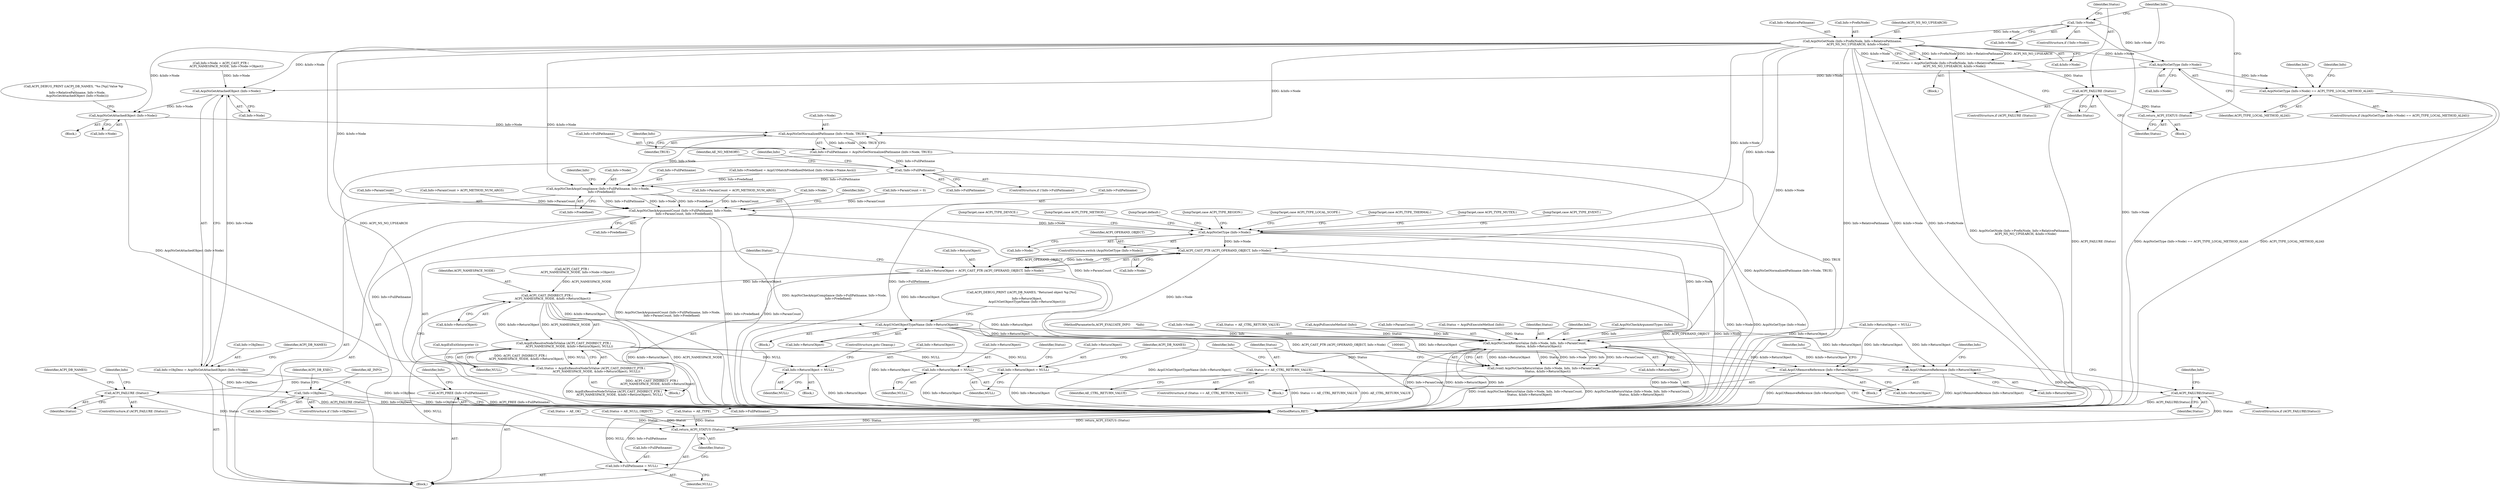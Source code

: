digraph "0_acpica_37f2c716f2c6ab14c3ba557a539c3ee3224931b5@pointer" {
"1000145" [label="(Call,AcpiNsGetNode (Info->PrefixNode, Info->RelativePathname,\n            ACPI_NS_NO_UPSEARCH, &Info->Node))"];
"1000138" [label="(Call,!Info->Node)"];
"1000143" [label="(Call,Status = AcpiNsGetNode (Info->PrefixNode, Info->RelativePathname,\n            ACPI_NS_NO_UPSEARCH, &Info->Node))"];
"1000158" [label="(Call,ACPI_FAILURE (Status))"];
"1000161" [label="(Call,return_ACPI_STATUS (Status))"];
"1000165" [label="(Call,AcpiNsGetType (Info->Node))"];
"1000164" [label="(Call,AcpiNsGetType (Info->Node) == ACPI_TYPE_LOCAL_METHOD_ALIAS)"];
"1000200" [label="(Call,AcpiNsGetAttachedObject (Info->Node))"];
"1000196" [label="(Call,Info->ObjDesc = AcpiNsGetAttachedObject (Info->Node))"];
"1000359" [label="(Call,!Info->ObjDesc)"];
"1000217" [label="(Call,AcpiNsGetAttachedObject (Info->Node))"];
"1000237" [label="(Call,AcpiNsGetNormalizedPathname (Info->Node, TRUE))"];
"1000233" [label="(Call,Info->FullPathname = AcpiNsGetNormalizedPathname (Info->Node, TRUE))"];
"1000243" [label="(Call,!Info->FullPathname)"];
"1000301" [label="(Call,AcpiNsCheckAcpiCompliance (Info->FullPathname, Info->Node,\n        Info->Predefined))"];
"1000311" [label="(Call,AcpiNsCheckArgumentCount (Info->FullPathname, Info->Node,\n        Info->ParamCount, Info->Predefined))"];
"1000327" [label="(Call,AcpiNsGetType (Info->Node))"];
"1000417" [label="(Call,ACPI_CAST_PTR (ACPI_OPERAND_OBJECT, Info->Node))"];
"1000413" [label="(Call,Info->ReturnObject = ACPI_CAST_PTR (ACPI_OPERAND_OBJECT, Info->Node))"];
"1000425" [label="(Call,ACPI_CAST_INDIRECT_PTR (\n            ACPI_NAMESPACE_NODE, &Info->ReturnObject))"];
"1000424" [label="(Call,AcpiExResolveNodeToValue (ACPI_CAST_INDIRECT_PTR (\n            ACPI_NAMESPACE_NODE, &Info->ReturnObject), NULL))"];
"1000422" [label="(Call,Status = AcpiExResolveNodeToValue (ACPI_CAST_INDIRECT_PTR (\n            ACPI_NAMESPACE_NODE, &Info->ReturnObject), NULL))"];
"1000434" [label="(Call,ACPI_FAILURE (Status))"];
"1000536" [label="(Call,return_ACPI_STATUS (Status))"];
"1000437" [label="(Call,Info->ReturnObject = NULL)"];
"1000491" [label="(Call,Info->ReturnObject = NULL)"];
"1000513" [label="(Call,Info->ReturnObject = NULL)"];
"1000531" [label="(Call,Info->FullPathname = NULL)"];
"1000452" [label="(Call,AcpiUtGetObjectTypeName (Info->ReturnObject))"];
"1000462" [label="(Call,AcpiNsCheckReturnValue (Info->Node, Info, Info->ParamCount,\n        Status, &Info->ReturnObject))"];
"1000460" [label="(Call,(void) AcpiNsCheckReturnValue (Info->Node, Info, Info->ParamCount,\n        Status, &Info->ReturnObject))"];
"1000476" [label="(Call,Status == AE_CTRL_RETURN_VALUE)"];
"1000501" [label="(Call,ACPI_FAILURE(Status))"];
"1000487" [label="(Call,AcpiUtRemoveReference (Info->ReturnObject))"];
"1000509" [label="(Call,AcpiUtRemoveReference (Info->ReturnObject))"];
"1000527" [label="(Call,ACPI_FREE (Info->FullPathname))"];
"1000204" [label="(Call,ACPI_DEBUG_PRINT ((ACPI_DB_NAMES, \"%s [%p] Value %p\n\",\n        Info->RelativePathname, Info->Node,\n        AcpiNsGetAttachedObject (Info->Node))))"];
"1000335" [label="(JumpTarget,case ACPI_TYPE_REGION:)"];
"1000161" [label="(Call,return_ACPI_STATUS (Status))"];
"1000478" [label="(Identifier,AE_CTRL_RETURN_VALUE)"];
"1000528" [label="(Call,Info->FullPathname)"];
"1000296" [label="(Call,Info->ParamCount = ACPI_METHOD_NUM_ARGS)"];
"1000149" [label="(Call,Info->RelativePathname)"];
"1000217" [label="(Call,AcpiNsGetAttachedObject (Info->Node))"];
"1000153" [label="(Call,&Info->Node)"];
"1000436" [label="(Block,)"];
"1000517" [label="(Identifier,NULL)"];
"1000533" [label="(Identifier,Info)"];
"1000514" [label="(Call,Info->ReturnObject)"];
"1000510" [label="(Call,Info->ReturnObject)"];
"1000146" [label="(Call,Info->PrefixNode)"];
"1000337" [label="(JumpTarget,case ACPI_TYPE_LOCAL_SCOPE:)"];
"1000144" [label="(Identifier,Status)"];
"1000419" [label="(Call,Info->Node)"];
"1000145" [label="(Call,AcpiNsGetNode (Info->PrefixNode, Info->RelativePathname,\n            ACPI_NS_NO_UPSEARCH, &Info->Node))"];
"1000536" [label="(Call,return_ACPI_STATUS (Status))"];
"1000126" [label="(MethodParameterIn,ACPI_EVALUATE_INFO      *Info)"];
"1000445" [label="(Identifier,ACPI_DB_NAMES)"];
"1000527" [label="(Call,ACPI_FREE (Info->FullPathname))"];
"1000237" [label="(Call,AcpiNsGetNormalizedPathname (Info->Node, TRUE))"];
"1000378" [label="(Identifier,ACPI_DB_EXEC)"];
"1000497" [label="(Identifier,Status)"];
"1000206" [label="(Identifier,ACPI_DB_NAMES)"];
"1000424" [label="(Call,AcpiExResolveNodeToValue (ACPI_CAST_INDIRECT_PTR (\n            ACPI_NAMESPACE_NODE, &Info->ReturnObject), NULL))"];
"1000313" [label="(Identifier,Info)"];
"1000491" [label="(Call,Info->ReturnObject = NULL)"];
"1000139" [label="(Call,Info->Node)"];
"1000213" [label="(Block,)"];
"1000358" [label="(ControlStructure,if (!Info->ObjDesc))"];
"1000137" [label="(ControlStructure,if (!Info->Node))"];
"1000238" [label="(Call,Info->Node)"];
"1000311" [label="(Call,AcpiNsCheckArgumentCount (Info->FullPathname, Info->Node,\n        Info->ParamCount, Info->Predefined))"];
"1000426" [label="(Identifier,ACPI_NAMESPACE_NODE)"];
"1000448" [label="(Block,)"];
"1000165" [label="(Call,AcpiNsGetType (Info->Node))"];
"1000159" [label="(Identifier,Status)"];
"1000417" [label="(Call,ACPI_CAST_PTR (ACPI_OPERAND_OBJECT, Info->Node))"];
"1000244" [label="(Call,Info->FullPathname)"];
"1000537" [label="(Identifier,Status)"];
"1000495" [label="(Identifier,NULL)"];
"1000315" [label="(Call,Info->Node)"];
"1000328" [label="(Call,Info->Node)"];
"1000453" [label="(Call,Info->ReturnObject)"];
"1000414" [label="(Call,Info->ReturnObject)"];
"1000443" [label="(Call,ACPI_DEBUG_PRINT ((ACPI_DB_NAMES, \"Returned object %p [%s]\n\",\n            Info->ReturnObject,\n            AcpiUtGetObjectTypeName (Info->ReturnObject))))"];
"1000463" [label="(Call,Info->Node)"];
"1000431" [label="(Identifier,NULL)"];
"1000336" [label="(JumpTarget,case ACPI_TYPE_THERMAL:)"];
"1000427" [label="(Call,&Info->ReturnObject)"];
"1000127" [label="(Block,)"];
"1000334" [label="(JumpTarget,case ACPI_TYPE_MUTEX:)"];
"1000435" [label="(Identifier,Status)"];
"1000486" [label="(Block,)"];
"1000456" [label="(Call,Status = AE_CTRL_RETURN_VALUE)"];
"1000422" [label="(Call,Status = AcpiExResolveNodeToValue (ACPI_CAST_INDIRECT_PTR (\n            ACPI_NAMESPACE_NODE, &Info->ReturnObject), NULL))"];
"1000407" [label="(Call,AcpiPsExecuteMethod (Info))"];
"1000441" [label="(Identifier,NULL)"];
"1000167" [label="(Identifier,Info)"];
"1000333" [label="(JumpTarget,case ACPI_TYPE_EVENT:)"];
"1000477" [label="(Identifier,Status)"];
"1000423" [label="(Identifier,Status)"];
"1000467" [label="(Call,Info->ParamCount)"];
"1000325" [label="(Identifier,Info)"];
"1000242" [label="(ControlStructure,if (!Info->FullPathname))"];
"1000501" [label="(Call,ACPI_FAILURE(Status))"];
"1000531" [label="(Call,Info->FullPathname = NULL)"];
"1000332" [label="(JumpTarget,case ACPI_TYPE_DEVICE:)"];
"1000520" [label="(Identifier,ACPI_DB_NAMES)"];
"1000425" [label="(Call,ACPI_CAST_INDIRECT_PTR (\n            ACPI_NAMESPACE_NODE, &Info->ReturnObject))"];
"1000476" [label="(Call,Status == AE_CTRL_RETURN_VALUE)"];
"1000331" [label="(Block,)"];
"1000171" [label="(Call,Info->Node = ACPI_CAST_PTR (\n            ACPI_NAMESPACE_NODE, Info->Node->Object))"];
"1000243" [label="(Call,!Info->FullPathname)"];
"1000305" [label="(Call,Info->Node)"];
"1000175" [label="(Call,ACPI_CAST_PTR (\n            ACPI_NAMESPACE_NODE, Info->Node->Object))"];
"1000166" [label="(Call,Info->Node)"];
"1000249" [label="(Identifier,AE_NO_MEMORY)"];
"1000327" [label="(Call,AcpiNsGetType (Info->Node))"];
"1000492" [label="(Call,Info->ReturnObject)"];
"1000196" [label="(Call,Info->ObjDesc = AcpiNsGetAttachedObject (Info->Node))"];
"1000493" [label="(Identifier,Info)"];
"1000439" [label="(Identifier,Info)"];
"1000442" [label="(ControlStructure,goto Cleanup;)"];
"1000160" [label="(Block,)"];
"1000302" [label="(Call,Info->FullPathname)"];
"1000496" [label="(Call,Status = AE_OK)"];
"1000538" [label="(MethodReturn,RET)"];
"1000488" [label="(Call,Info->ReturnObject)"];
"1000234" [label="(Call,Info->FullPathname)"];
"1000182" [label="(Call,Info->ReturnObject = NULL)"];
"1000218" [label="(Call,Info->Node)"];
"1000475" [label="(ControlStructure,if (Status == AE_CTRL_RETURN_VALUE))"];
"1000487" [label="(Call,AcpiUtRemoveReference (Info->ReturnObject))"];
"1000532" [label="(Call,Info->FullPathname)"];
"1000250" [label="(Call,Info->ParamCount = 0)"];
"1000513" [label="(Call,Info->ReturnObject = NULL)"];
"1000433" [label="(ControlStructure,if (ACPI_FAILURE (Status)))"];
"1000434" [label="(Call,ACPI_FAILURE (Status))"];
"1000312" [label="(Call,Info->FullPathname)"];
"1000241" [label="(Identifier,TRUE)"];
"1000221" [label="(Call,Info->Predefined = AcpiUtMatchPredefinedMethod (Info->Node->Name.Ascii))"];
"1000405" [label="(Call,Status = AcpiPsExecuteMethod (Info))"];
"1000162" [label="(Identifier,Status)"];
"1000437" [label="(Call,Info->ReturnObject = NULL)"];
"1000184" [label="(Identifier,Info)"];
"1000142" [label="(Block,)"];
"1000169" [label="(Identifier,ACPI_TYPE_LOCAL_METHOD_ALIAS)"];
"1000318" [label="(Call,Info->ParamCount)"];
"1000508" [label="(Block,)"];
"1000233" [label="(Call,Info->FullPathname = AcpiNsGetNormalizedPathname (Info->Node, TRUE))"];
"1000301" [label="(Call,AcpiNsCheckAcpiCompliance (Info->FullPathname, Info->Node,\n        Info->Predefined))"];
"1000460" [label="(Call,(void) AcpiNsCheckReturnValue (Info->Node, Info, Info->ParamCount,\n        Status, &Info->ReturnObject))"];
"1000143" [label="(Call,Status = AcpiNsGetNode (Info->PrefixNode, Info->RelativePathname,\n            ACPI_NS_NO_UPSEARCH, &Info->Node))"];
"1000360" [label="(Call,Info->ObjDesc)"];
"1000321" [label="(Call,Info->Predefined)"];
"1000471" [label="(Call,&Info->ReturnObject)"];
"1000418" [label="(Identifier,ACPI_OPERAND_OBJECT)"];
"1000274" [label="(Call,Info->ParamCount > ACPI_METHOD_NUM_ARGS)"];
"1000438" [label="(Call,Info->ReturnObject)"];
"1000197" [label="(Call,Info->ObjDesc)"];
"1000359" [label="(Call,!Info->ObjDesc)"];
"1000164" [label="(Call,AcpiNsGetType (Info->Node) == ACPI_TYPE_LOCAL_METHOD_ALIAS)"];
"1000138" [label="(Call,!Info->Node)"];
"1000535" [label="(Identifier,NULL)"];
"1000506" [label="(Identifier,Info)"];
"1000366" [label="(Identifier,AE_INFO)"];
"1000357" [label="(JumpTarget,case ACPI_TYPE_METHOD:)"];
"1000163" [label="(ControlStructure,if (AcpiNsGetType (Info->Node) == ACPI_TYPE_LOCAL_METHOD_ALIAS))"];
"1000201" [label="(Call,Info->Node)"];
"1000413" [label="(Call,Info->ReturnObject = ACPI_CAST_PTR (ACPI_OPERAND_OBJECT, Info->Node))"];
"1000173" [label="(Identifier,Info)"];
"1000245" [label="(Identifier,Info)"];
"1000157" [label="(ControlStructure,if (ACPI_FAILURE (Status)))"];
"1000372" [label="(Call,Status = AE_NULL_OBJECT)"];
"1000483" [label="(Identifier,Info)"];
"1000462" [label="(Call,AcpiNsCheckReturnValue (Info->Node, Info, Info->ParamCount,\n        Status, &Info->ReturnObject))"];
"1000353" [label="(Call,Status = AE_TYPE)"];
"1000158" [label="(Call,ACPI_FAILURE (Status))"];
"1000200" [label="(Call,AcpiNsGetAttachedObject (Info->Node))"];
"1000152" [label="(Identifier,ACPI_NS_NO_UPSEARCH)"];
"1000470" [label="(Identifier,Status)"];
"1000308" [label="(Call,Info->Predefined)"];
"1000466" [label="(Identifier,Info)"];
"1000502" [label="(Identifier,Status)"];
"1000411" [label="(JumpTarget,default:)"];
"1000252" [label="(Identifier,Info)"];
"1000452" [label="(Call,AcpiUtGetObjectTypeName (Info->ReturnObject))"];
"1000324" [label="(Call,AcpiNsCheckArgumentTypes (Info))"];
"1000509" [label="(Call,AcpiUtRemoveReference (Info->ReturnObject))"];
"1000432" [label="(Call,AcpiExExitInterpreter ())"];
"1000515" [label="(Identifier,Info)"];
"1000500" [label="(ControlStructure,if (ACPI_FAILURE(Status)))"];
"1000326" [label="(ControlStructure,switch (AcpiNsGetType (Info->Node)))"];
"1000145" -> "1000143"  [label="AST: "];
"1000145" -> "1000153"  [label="CFG: "];
"1000146" -> "1000145"  [label="AST: "];
"1000149" -> "1000145"  [label="AST: "];
"1000152" -> "1000145"  [label="AST: "];
"1000153" -> "1000145"  [label="AST: "];
"1000143" -> "1000145"  [label="CFG: "];
"1000145" -> "1000538"  [label="DDG: ACPI_NS_NO_UPSEARCH"];
"1000145" -> "1000538"  [label="DDG: Info->RelativePathname"];
"1000145" -> "1000538"  [label="DDG: &Info->Node"];
"1000145" -> "1000538"  [label="DDG: Info->PrefixNode"];
"1000145" -> "1000143"  [label="DDG: Info->PrefixNode"];
"1000145" -> "1000143"  [label="DDG: Info->RelativePathname"];
"1000145" -> "1000143"  [label="DDG: ACPI_NS_NO_UPSEARCH"];
"1000145" -> "1000143"  [label="DDG: &Info->Node"];
"1000138" -> "1000145"  [label="DDG: Info->Node"];
"1000145" -> "1000165"  [label="DDG: &Info->Node"];
"1000145" -> "1000200"  [label="DDG: &Info->Node"];
"1000145" -> "1000217"  [label="DDG: &Info->Node"];
"1000145" -> "1000237"  [label="DDG: &Info->Node"];
"1000145" -> "1000301"  [label="DDG: &Info->Node"];
"1000145" -> "1000311"  [label="DDG: &Info->Node"];
"1000145" -> "1000327"  [label="DDG: &Info->Node"];
"1000145" -> "1000417"  [label="DDG: &Info->Node"];
"1000145" -> "1000462"  [label="DDG: &Info->Node"];
"1000138" -> "1000137"  [label="AST: "];
"1000138" -> "1000139"  [label="CFG: "];
"1000139" -> "1000138"  [label="AST: "];
"1000144" -> "1000138"  [label="CFG: "];
"1000167" -> "1000138"  [label="CFG: "];
"1000138" -> "1000538"  [label="DDG: !Info->Node"];
"1000138" -> "1000165"  [label="DDG: Info->Node"];
"1000143" -> "1000142"  [label="AST: "];
"1000144" -> "1000143"  [label="AST: "];
"1000159" -> "1000143"  [label="CFG: "];
"1000143" -> "1000538"  [label="DDG: AcpiNsGetNode (Info->PrefixNode, Info->RelativePathname,\n            ACPI_NS_NO_UPSEARCH, &Info->Node)"];
"1000143" -> "1000158"  [label="DDG: Status"];
"1000158" -> "1000157"  [label="AST: "];
"1000158" -> "1000159"  [label="CFG: "];
"1000159" -> "1000158"  [label="AST: "];
"1000162" -> "1000158"  [label="CFG: "];
"1000167" -> "1000158"  [label="CFG: "];
"1000158" -> "1000538"  [label="DDG: ACPI_FAILURE (Status)"];
"1000158" -> "1000161"  [label="DDG: Status"];
"1000161" -> "1000160"  [label="AST: "];
"1000161" -> "1000162"  [label="CFG: "];
"1000162" -> "1000161"  [label="AST: "];
"1000167" -> "1000161"  [label="CFG: "];
"1000165" -> "1000164"  [label="AST: "];
"1000165" -> "1000166"  [label="CFG: "];
"1000166" -> "1000165"  [label="AST: "];
"1000169" -> "1000165"  [label="CFG: "];
"1000165" -> "1000164"  [label="DDG: Info->Node"];
"1000165" -> "1000200"  [label="DDG: Info->Node"];
"1000164" -> "1000163"  [label="AST: "];
"1000164" -> "1000169"  [label="CFG: "];
"1000169" -> "1000164"  [label="AST: "];
"1000173" -> "1000164"  [label="CFG: "];
"1000184" -> "1000164"  [label="CFG: "];
"1000164" -> "1000538"  [label="DDG: AcpiNsGetType (Info->Node) == ACPI_TYPE_LOCAL_METHOD_ALIAS"];
"1000164" -> "1000538"  [label="DDG: ACPI_TYPE_LOCAL_METHOD_ALIAS"];
"1000200" -> "1000196"  [label="AST: "];
"1000200" -> "1000201"  [label="CFG: "];
"1000201" -> "1000200"  [label="AST: "];
"1000196" -> "1000200"  [label="CFG: "];
"1000200" -> "1000196"  [label="DDG: Info->Node"];
"1000171" -> "1000200"  [label="DDG: Info->Node"];
"1000200" -> "1000217"  [label="DDG: Info->Node"];
"1000196" -> "1000127"  [label="AST: "];
"1000197" -> "1000196"  [label="AST: "];
"1000206" -> "1000196"  [label="CFG: "];
"1000196" -> "1000538"  [label="DDG: Info->ObjDesc"];
"1000196" -> "1000359"  [label="DDG: Info->ObjDesc"];
"1000359" -> "1000358"  [label="AST: "];
"1000359" -> "1000360"  [label="CFG: "];
"1000360" -> "1000359"  [label="AST: "];
"1000366" -> "1000359"  [label="CFG: "];
"1000378" -> "1000359"  [label="CFG: "];
"1000359" -> "1000538"  [label="DDG: Info->ObjDesc"];
"1000359" -> "1000538"  [label="DDG: !Info->ObjDesc"];
"1000217" -> "1000213"  [label="AST: "];
"1000217" -> "1000218"  [label="CFG: "];
"1000218" -> "1000217"  [label="AST: "];
"1000204" -> "1000217"  [label="CFG: "];
"1000217" -> "1000538"  [label="DDG: AcpiNsGetAttachedObject (Info->Node)"];
"1000217" -> "1000237"  [label="DDG: Info->Node"];
"1000237" -> "1000233"  [label="AST: "];
"1000237" -> "1000241"  [label="CFG: "];
"1000238" -> "1000237"  [label="AST: "];
"1000241" -> "1000237"  [label="AST: "];
"1000233" -> "1000237"  [label="CFG: "];
"1000237" -> "1000538"  [label="DDG: TRUE"];
"1000237" -> "1000233"  [label="DDG: Info->Node"];
"1000237" -> "1000233"  [label="DDG: TRUE"];
"1000237" -> "1000301"  [label="DDG: Info->Node"];
"1000233" -> "1000127"  [label="AST: "];
"1000234" -> "1000233"  [label="AST: "];
"1000245" -> "1000233"  [label="CFG: "];
"1000233" -> "1000538"  [label="DDG: AcpiNsGetNormalizedPathname (Info->Node, TRUE)"];
"1000233" -> "1000243"  [label="DDG: Info->FullPathname"];
"1000243" -> "1000242"  [label="AST: "];
"1000243" -> "1000244"  [label="CFG: "];
"1000244" -> "1000243"  [label="AST: "];
"1000249" -> "1000243"  [label="CFG: "];
"1000252" -> "1000243"  [label="CFG: "];
"1000243" -> "1000538"  [label="DDG: !Info->FullPathname"];
"1000243" -> "1000301"  [label="DDG: Info->FullPathname"];
"1000301" -> "1000127"  [label="AST: "];
"1000301" -> "1000308"  [label="CFG: "];
"1000302" -> "1000301"  [label="AST: "];
"1000305" -> "1000301"  [label="AST: "];
"1000308" -> "1000301"  [label="AST: "];
"1000313" -> "1000301"  [label="CFG: "];
"1000301" -> "1000538"  [label="DDG: AcpiNsCheckAcpiCompliance (Info->FullPathname, Info->Node,\n        Info->Predefined)"];
"1000221" -> "1000301"  [label="DDG: Info->Predefined"];
"1000301" -> "1000311"  [label="DDG: Info->FullPathname"];
"1000301" -> "1000311"  [label="DDG: Info->Node"];
"1000301" -> "1000311"  [label="DDG: Info->Predefined"];
"1000311" -> "1000127"  [label="AST: "];
"1000311" -> "1000321"  [label="CFG: "];
"1000312" -> "1000311"  [label="AST: "];
"1000315" -> "1000311"  [label="AST: "];
"1000318" -> "1000311"  [label="AST: "];
"1000321" -> "1000311"  [label="AST: "];
"1000325" -> "1000311"  [label="CFG: "];
"1000311" -> "1000538"  [label="DDG: Info->ParamCount"];
"1000311" -> "1000538"  [label="DDG: AcpiNsCheckArgumentCount (Info->FullPathname, Info->Node,\n        Info->ParamCount, Info->Predefined)"];
"1000311" -> "1000538"  [label="DDG: Info->Predefined"];
"1000250" -> "1000311"  [label="DDG: Info->ParamCount"];
"1000274" -> "1000311"  [label="DDG: Info->ParamCount"];
"1000296" -> "1000311"  [label="DDG: Info->ParamCount"];
"1000311" -> "1000327"  [label="DDG: Info->Node"];
"1000311" -> "1000462"  [label="DDG: Info->ParamCount"];
"1000311" -> "1000527"  [label="DDG: Info->FullPathname"];
"1000327" -> "1000326"  [label="AST: "];
"1000327" -> "1000328"  [label="CFG: "];
"1000328" -> "1000327"  [label="AST: "];
"1000332" -> "1000327"  [label="CFG: "];
"1000333" -> "1000327"  [label="CFG: "];
"1000334" -> "1000327"  [label="CFG: "];
"1000335" -> "1000327"  [label="CFG: "];
"1000336" -> "1000327"  [label="CFG: "];
"1000337" -> "1000327"  [label="CFG: "];
"1000357" -> "1000327"  [label="CFG: "];
"1000411" -> "1000327"  [label="CFG: "];
"1000327" -> "1000538"  [label="DDG: Info->Node"];
"1000327" -> "1000538"  [label="DDG: AcpiNsGetType (Info->Node)"];
"1000327" -> "1000417"  [label="DDG: Info->Node"];
"1000327" -> "1000462"  [label="DDG: Info->Node"];
"1000417" -> "1000413"  [label="AST: "];
"1000417" -> "1000419"  [label="CFG: "];
"1000418" -> "1000417"  [label="AST: "];
"1000419" -> "1000417"  [label="AST: "];
"1000413" -> "1000417"  [label="CFG: "];
"1000417" -> "1000538"  [label="DDG: ACPI_OPERAND_OBJECT"];
"1000417" -> "1000538"  [label="DDG: Info->Node"];
"1000417" -> "1000413"  [label="DDG: ACPI_OPERAND_OBJECT"];
"1000417" -> "1000413"  [label="DDG: Info->Node"];
"1000417" -> "1000462"  [label="DDG: Info->Node"];
"1000413" -> "1000331"  [label="AST: "];
"1000414" -> "1000413"  [label="AST: "];
"1000423" -> "1000413"  [label="CFG: "];
"1000413" -> "1000538"  [label="DDG: ACPI_CAST_PTR (ACPI_OPERAND_OBJECT, Info->Node)"];
"1000413" -> "1000425"  [label="DDG: Info->ReturnObject"];
"1000413" -> "1000452"  [label="DDG: Info->ReturnObject"];
"1000425" -> "1000424"  [label="AST: "];
"1000425" -> "1000427"  [label="CFG: "];
"1000426" -> "1000425"  [label="AST: "];
"1000427" -> "1000425"  [label="AST: "];
"1000431" -> "1000425"  [label="CFG: "];
"1000425" -> "1000538"  [label="DDG: &Info->ReturnObject"];
"1000425" -> "1000538"  [label="DDG: ACPI_NAMESPACE_NODE"];
"1000425" -> "1000424"  [label="DDG: ACPI_NAMESPACE_NODE"];
"1000425" -> "1000424"  [label="DDG: &Info->ReturnObject"];
"1000175" -> "1000425"  [label="DDG: ACPI_NAMESPACE_NODE"];
"1000425" -> "1000452"  [label="DDG: &Info->ReturnObject"];
"1000425" -> "1000462"  [label="DDG: &Info->ReturnObject"];
"1000424" -> "1000422"  [label="AST: "];
"1000424" -> "1000431"  [label="CFG: "];
"1000431" -> "1000424"  [label="AST: "];
"1000422" -> "1000424"  [label="CFG: "];
"1000424" -> "1000538"  [label="DDG: ACPI_CAST_INDIRECT_PTR (\n            ACPI_NAMESPACE_NODE, &Info->ReturnObject)"];
"1000424" -> "1000422"  [label="DDG: ACPI_CAST_INDIRECT_PTR (\n            ACPI_NAMESPACE_NODE, &Info->ReturnObject)"];
"1000424" -> "1000422"  [label="DDG: NULL"];
"1000424" -> "1000437"  [label="DDG: NULL"];
"1000424" -> "1000491"  [label="DDG: NULL"];
"1000424" -> "1000513"  [label="DDG: NULL"];
"1000424" -> "1000531"  [label="DDG: NULL"];
"1000422" -> "1000331"  [label="AST: "];
"1000423" -> "1000422"  [label="AST: "];
"1000432" -> "1000422"  [label="CFG: "];
"1000422" -> "1000538"  [label="DDG: AcpiExResolveNodeToValue (ACPI_CAST_INDIRECT_PTR (\n            ACPI_NAMESPACE_NODE, &Info->ReturnObject), NULL)"];
"1000422" -> "1000434"  [label="DDG: Status"];
"1000434" -> "1000433"  [label="AST: "];
"1000434" -> "1000435"  [label="CFG: "];
"1000435" -> "1000434"  [label="AST: "];
"1000439" -> "1000434"  [label="CFG: "];
"1000445" -> "1000434"  [label="CFG: "];
"1000434" -> "1000538"  [label="DDG: ACPI_FAILURE (Status)"];
"1000434" -> "1000536"  [label="DDG: Status"];
"1000536" -> "1000127"  [label="AST: "];
"1000536" -> "1000537"  [label="CFG: "];
"1000537" -> "1000536"  [label="AST: "];
"1000538" -> "1000536"  [label="CFG: "];
"1000536" -> "1000538"  [label="DDG: return_ACPI_STATUS (Status)"];
"1000536" -> "1000538"  [label="DDG: Status"];
"1000496" -> "1000536"  [label="DDG: Status"];
"1000353" -> "1000536"  [label="DDG: Status"];
"1000501" -> "1000536"  [label="DDG: Status"];
"1000372" -> "1000536"  [label="DDG: Status"];
"1000437" -> "1000436"  [label="AST: "];
"1000437" -> "1000441"  [label="CFG: "];
"1000438" -> "1000437"  [label="AST: "];
"1000441" -> "1000437"  [label="AST: "];
"1000442" -> "1000437"  [label="CFG: "];
"1000437" -> "1000538"  [label="DDG: Info->ReturnObject"];
"1000491" -> "1000486"  [label="AST: "];
"1000491" -> "1000495"  [label="CFG: "];
"1000492" -> "1000491"  [label="AST: "];
"1000495" -> "1000491"  [label="AST: "];
"1000497" -> "1000491"  [label="CFG: "];
"1000491" -> "1000538"  [label="DDG: Info->ReturnObject"];
"1000513" -> "1000508"  [label="AST: "];
"1000513" -> "1000517"  [label="CFG: "];
"1000514" -> "1000513"  [label="AST: "];
"1000517" -> "1000513"  [label="AST: "];
"1000520" -> "1000513"  [label="CFG: "];
"1000513" -> "1000538"  [label="DDG: Info->ReturnObject"];
"1000531" -> "1000127"  [label="AST: "];
"1000531" -> "1000535"  [label="CFG: "];
"1000532" -> "1000531"  [label="AST: "];
"1000535" -> "1000531"  [label="AST: "];
"1000537" -> "1000531"  [label="CFG: "];
"1000531" -> "1000538"  [label="DDG: NULL"];
"1000531" -> "1000538"  [label="DDG: Info->FullPathname"];
"1000452" -> "1000448"  [label="AST: "];
"1000452" -> "1000453"  [label="CFG: "];
"1000453" -> "1000452"  [label="AST: "];
"1000443" -> "1000452"  [label="CFG: "];
"1000452" -> "1000538"  [label="DDG: AcpiUtGetObjectTypeName (Info->ReturnObject)"];
"1000452" -> "1000538"  [label="DDG: Info->ReturnObject"];
"1000452" -> "1000462"  [label="DDG: Info->ReturnObject"];
"1000452" -> "1000487"  [label="DDG: Info->ReturnObject"];
"1000452" -> "1000509"  [label="DDG: Info->ReturnObject"];
"1000462" -> "1000460"  [label="AST: "];
"1000462" -> "1000471"  [label="CFG: "];
"1000463" -> "1000462"  [label="AST: "];
"1000466" -> "1000462"  [label="AST: "];
"1000467" -> "1000462"  [label="AST: "];
"1000470" -> "1000462"  [label="AST: "];
"1000471" -> "1000462"  [label="AST: "];
"1000460" -> "1000462"  [label="CFG: "];
"1000462" -> "1000538"  [label="DDG: Info->Node"];
"1000462" -> "1000538"  [label="DDG: Info->ParamCount"];
"1000462" -> "1000538"  [label="DDG: &Info->ReturnObject"];
"1000462" -> "1000538"  [label="DDG: Info"];
"1000462" -> "1000460"  [label="DDG: &Info->ReturnObject"];
"1000462" -> "1000460"  [label="DDG: Status"];
"1000462" -> "1000460"  [label="DDG: Info->Node"];
"1000462" -> "1000460"  [label="DDG: Info"];
"1000462" -> "1000460"  [label="DDG: Info->ParamCount"];
"1000407" -> "1000462"  [label="DDG: Info"];
"1000324" -> "1000462"  [label="DDG: Info"];
"1000126" -> "1000462"  [label="DDG: Info"];
"1000456" -> "1000462"  [label="DDG: Status"];
"1000405" -> "1000462"  [label="DDG: Status"];
"1000182" -> "1000462"  [label="DDG: Info->ReturnObject"];
"1000462" -> "1000476"  [label="DDG: Status"];
"1000462" -> "1000487"  [label="DDG: &Info->ReturnObject"];
"1000462" -> "1000509"  [label="DDG: &Info->ReturnObject"];
"1000460" -> "1000127"  [label="AST: "];
"1000461" -> "1000460"  [label="AST: "];
"1000477" -> "1000460"  [label="CFG: "];
"1000460" -> "1000538"  [label="DDG: (void) AcpiNsCheckReturnValue (Info->Node, Info, Info->ParamCount,\n        Status, &Info->ReturnObject)"];
"1000460" -> "1000538"  [label="DDG: AcpiNsCheckReturnValue (Info->Node, Info, Info->ParamCount,\n        Status, &Info->ReturnObject)"];
"1000476" -> "1000475"  [label="AST: "];
"1000476" -> "1000478"  [label="CFG: "];
"1000477" -> "1000476"  [label="AST: "];
"1000478" -> "1000476"  [label="AST: "];
"1000483" -> "1000476"  [label="CFG: "];
"1000502" -> "1000476"  [label="CFG: "];
"1000476" -> "1000538"  [label="DDG: Status == AE_CTRL_RETURN_VALUE"];
"1000476" -> "1000538"  [label="DDG: AE_CTRL_RETURN_VALUE"];
"1000476" -> "1000501"  [label="DDG: Status"];
"1000501" -> "1000500"  [label="AST: "];
"1000501" -> "1000502"  [label="CFG: "];
"1000502" -> "1000501"  [label="AST: "];
"1000506" -> "1000501"  [label="CFG: "];
"1000520" -> "1000501"  [label="CFG: "];
"1000501" -> "1000538"  [label="DDG: ACPI_FAILURE(Status)"];
"1000487" -> "1000486"  [label="AST: "];
"1000487" -> "1000488"  [label="CFG: "];
"1000488" -> "1000487"  [label="AST: "];
"1000493" -> "1000487"  [label="CFG: "];
"1000487" -> "1000538"  [label="DDG: AcpiUtRemoveReference (Info->ReturnObject)"];
"1000182" -> "1000487"  [label="DDG: Info->ReturnObject"];
"1000509" -> "1000508"  [label="AST: "];
"1000509" -> "1000510"  [label="CFG: "];
"1000510" -> "1000509"  [label="AST: "];
"1000515" -> "1000509"  [label="CFG: "];
"1000509" -> "1000538"  [label="DDG: AcpiUtRemoveReference (Info->ReturnObject)"];
"1000182" -> "1000509"  [label="DDG: Info->ReturnObject"];
"1000527" -> "1000127"  [label="AST: "];
"1000527" -> "1000528"  [label="CFG: "];
"1000528" -> "1000527"  [label="AST: "];
"1000533" -> "1000527"  [label="CFG: "];
"1000527" -> "1000538"  [label="DDG: ACPI_FREE (Info->FullPathname)"];
}
